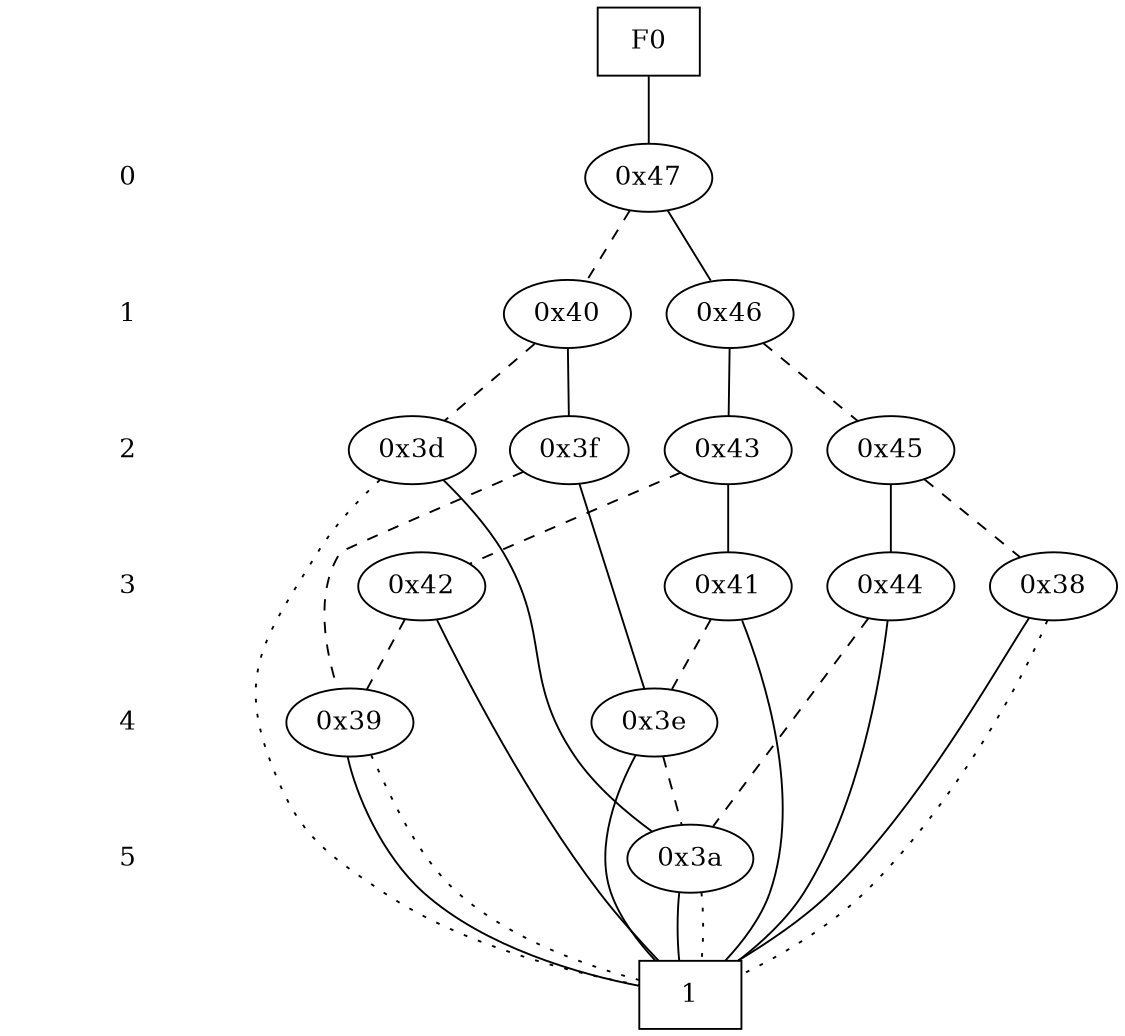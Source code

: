 digraph "DD" {
size = "7.5,10"
center = true;
edge [dir = none];
{ node [shape = plaintext];
  edge [style = invis];
  "CONST NODES" [style = invis];
" 0 " -> " 1 " -> " 2 " -> " 3 " -> " 4 " -> " 5 " -> "CONST NODES"; 
}
{ rank = same; node [shape = box]; edge [style = invis];
"F0"; }
{ rank = same; " 0 ";
"0x47";
}
{ rank = same; " 1 ";
"0x40";
"0x46";
}
{ rank = same; " 2 ";
"0x3d";
"0x43";
"0x45";
"0x3f";
}
{ rank = same; " 3 ";
"0x41";
"0x38";
"0x42";
"0x44";
}
{ rank = same; " 4 ";
"0x39";
"0x3e";
}
{ rank = same; " 5 ";
"0x3a";
}
{ rank = same; "CONST NODES";
{ node [shape = box]; "0x31";
}
}
"F0" -> "0x47" [style = solid];
"0x47" -> "0x46";
"0x47" -> "0x40" [style = dashed];
"0x40" -> "0x3f";
"0x40" -> "0x3d" [style = dashed];
"0x46" -> "0x43";
"0x46" -> "0x45" [style = dashed];
"0x3d" -> "0x3a";
"0x3d" -> "0x31" [style = dotted];
"0x43" -> "0x41";
"0x43" -> "0x42" [style = dashed];
"0x45" -> "0x44";
"0x45" -> "0x38" [style = dashed];
"0x3f" -> "0x3e";
"0x3f" -> "0x39" [style = dashed];
"0x41" -> "0x31";
"0x41" -> "0x3e" [style = dashed];
"0x38" -> "0x31";
"0x38" -> "0x31" [style = dotted];
"0x42" -> "0x31";
"0x42" -> "0x39" [style = dashed];
"0x44" -> "0x31";
"0x44" -> "0x3a" [style = dashed];
"0x39" -> "0x31";
"0x39" -> "0x31" [style = dotted];
"0x3e" -> "0x31";
"0x3e" -> "0x3a" [style = dashed];
"0x3a" -> "0x31";
"0x3a" -> "0x31" [style = dotted];
"0x31" [label = "1"];
}
